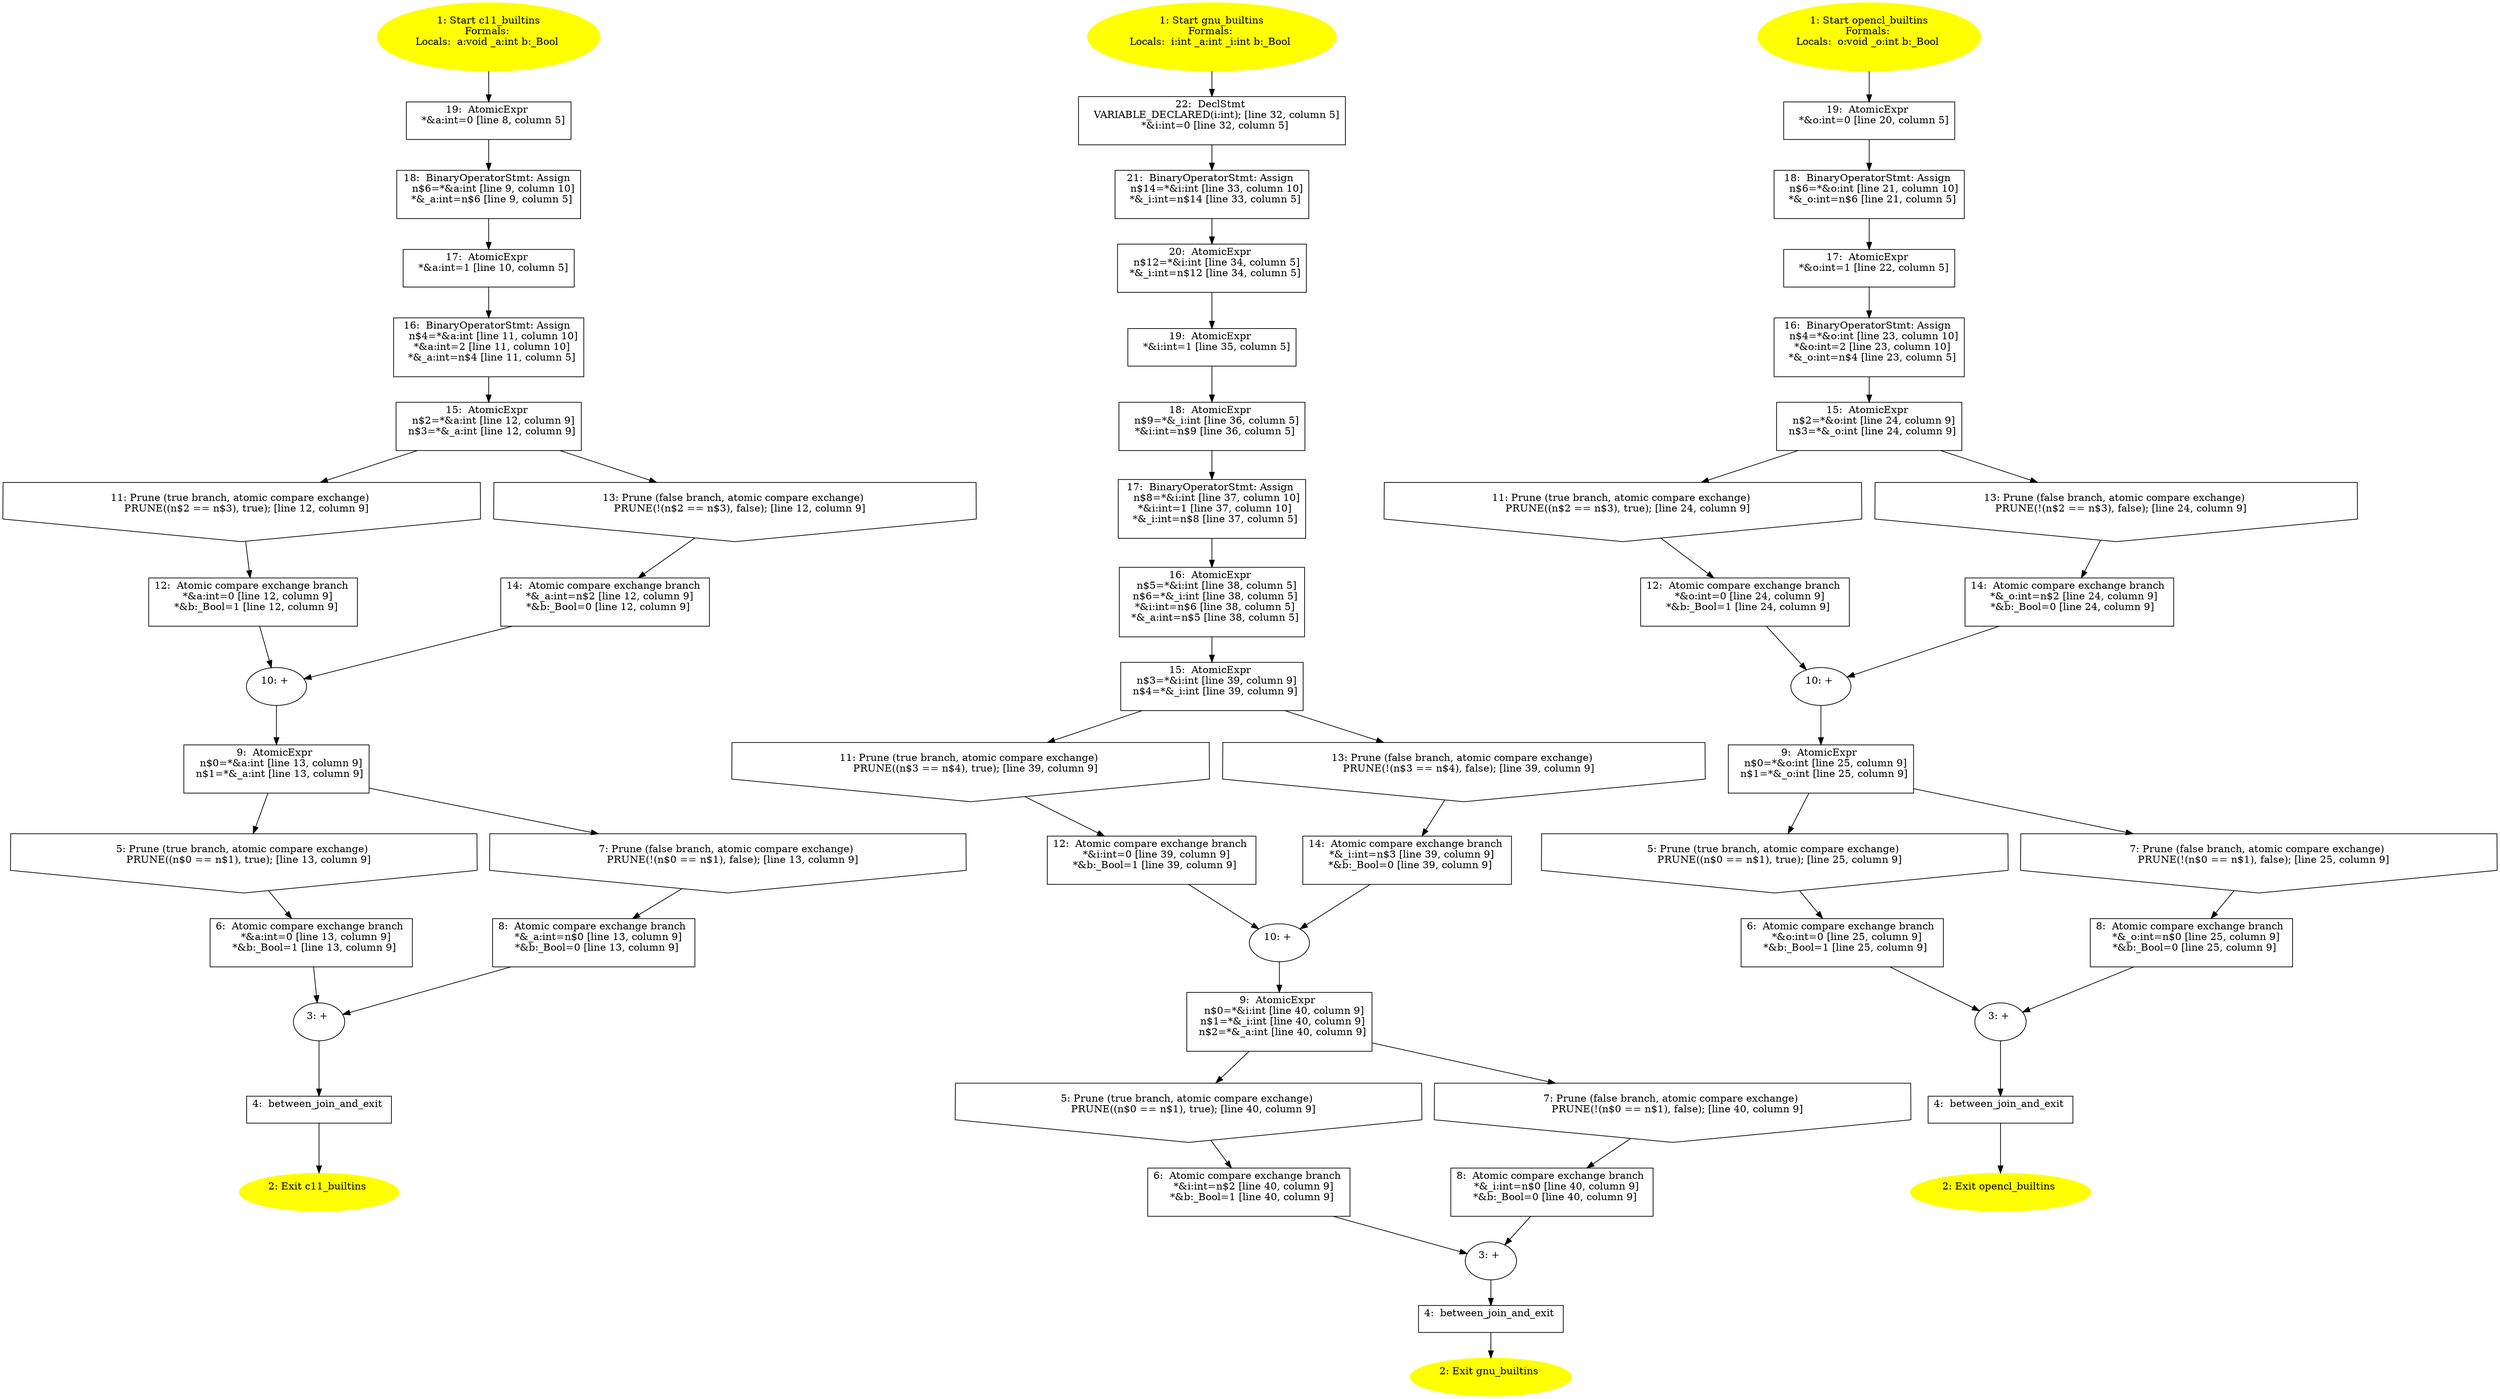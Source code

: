 /* @generated */
digraph cfg {
"c11_builtins.cde4bc28f3f67eacb05e50ced6138039_1" [label="1: Start c11_builtins\nFormals: \nLocals:  a:void _a:int b:_Bool \n  " color=yellow style=filled]
	

	 "c11_builtins.cde4bc28f3f67eacb05e50ced6138039_1" -> "c11_builtins.cde4bc28f3f67eacb05e50ced6138039_19" ;
"c11_builtins.cde4bc28f3f67eacb05e50ced6138039_2" [label="2: Exit c11_builtins \n  " color=yellow style=filled]
	

"c11_builtins.cde4bc28f3f67eacb05e50ced6138039_3" [label="3: + \n  " ]
	

	 "c11_builtins.cde4bc28f3f67eacb05e50ced6138039_3" -> "c11_builtins.cde4bc28f3f67eacb05e50ced6138039_4" ;
"c11_builtins.cde4bc28f3f67eacb05e50ced6138039_4" [label="4:  between_join_and_exit \n  " shape="box"]
	

	 "c11_builtins.cde4bc28f3f67eacb05e50ced6138039_4" -> "c11_builtins.cde4bc28f3f67eacb05e50ced6138039_2" ;
"c11_builtins.cde4bc28f3f67eacb05e50ced6138039_5" [label="5: Prune (true branch, atomic compare exchange) \n   PRUNE((n$0 == n$1), true); [line 13, column 9]\n " shape="invhouse"]
	

	 "c11_builtins.cde4bc28f3f67eacb05e50ced6138039_5" -> "c11_builtins.cde4bc28f3f67eacb05e50ced6138039_6" ;
"c11_builtins.cde4bc28f3f67eacb05e50ced6138039_6" [label="6:  Atomic compare exchange branch \n   *&a:int=0 [line 13, column 9]\n  *&b:_Bool=1 [line 13, column 9]\n " shape="box"]
	

	 "c11_builtins.cde4bc28f3f67eacb05e50ced6138039_6" -> "c11_builtins.cde4bc28f3f67eacb05e50ced6138039_3" ;
"c11_builtins.cde4bc28f3f67eacb05e50ced6138039_7" [label="7: Prune (false branch, atomic compare exchange) \n   PRUNE(!(n$0 == n$1), false); [line 13, column 9]\n " shape="invhouse"]
	

	 "c11_builtins.cde4bc28f3f67eacb05e50ced6138039_7" -> "c11_builtins.cde4bc28f3f67eacb05e50ced6138039_8" ;
"c11_builtins.cde4bc28f3f67eacb05e50ced6138039_8" [label="8:  Atomic compare exchange branch \n   *&_a:int=n$0 [line 13, column 9]\n  *&b:_Bool=0 [line 13, column 9]\n " shape="box"]
	

	 "c11_builtins.cde4bc28f3f67eacb05e50ced6138039_8" -> "c11_builtins.cde4bc28f3f67eacb05e50ced6138039_3" ;
"c11_builtins.cde4bc28f3f67eacb05e50ced6138039_9" [label="9:  AtomicExpr \n   n$0=*&a:int [line 13, column 9]\n  n$1=*&_a:int [line 13, column 9]\n " shape="box"]
	

	 "c11_builtins.cde4bc28f3f67eacb05e50ced6138039_9" -> "c11_builtins.cde4bc28f3f67eacb05e50ced6138039_5" ;
	 "c11_builtins.cde4bc28f3f67eacb05e50ced6138039_9" -> "c11_builtins.cde4bc28f3f67eacb05e50ced6138039_7" ;
"c11_builtins.cde4bc28f3f67eacb05e50ced6138039_10" [label="10: + \n  " ]
	

	 "c11_builtins.cde4bc28f3f67eacb05e50ced6138039_10" -> "c11_builtins.cde4bc28f3f67eacb05e50ced6138039_9" ;
"c11_builtins.cde4bc28f3f67eacb05e50ced6138039_11" [label="11: Prune (true branch, atomic compare exchange) \n   PRUNE((n$2 == n$3), true); [line 12, column 9]\n " shape="invhouse"]
	

	 "c11_builtins.cde4bc28f3f67eacb05e50ced6138039_11" -> "c11_builtins.cde4bc28f3f67eacb05e50ced6138039_12" ;
"c11_builtins.cde4bc28f3f67eacb05e50ced6138039_12" [label="12:  Atomic compare exchange branch \n   *&a:int=0 [line 12, column 9]\n  *&b:_Bool=1 [line 12, column 9]\n " shape="box"]
	

	 "c11_builtins.cde4bc28f3f67eacb05e50ced6138039_12" -> "c11_builtins.cde4bc28f3f67eacb05e50ced6138039_10" ;
"c11_builtins.cde4bc28f3f67eacb05e50ced6138039_13" [label="13: Prune (false branch, atomic compare exchange) \n   PRUNE(!(n$2 == n$3), false); [line 12, column 9]\n " shape="invhouse"]
	

	 "c11_builtins.cde4bc28f3f67eacb05e50ced6138039_13" -> "c11_builtins.cde4bc28f3f67eacb05e50ced6138039_14" ;
"c11_builtins.cde4bc28f3f67eacb05e50ced6138039_14" [label="14:  Atomic compare exchange branch \n   *&_a:int=n$2 [line 12, column 9]\n  *&b:_Bool=0 [line 12, column 9]\n " shape="box"]
	

	 "c11_builtins.cde4bc28f3f67eacb05e50ced6138039_14" -> "c11_builtins.cde4bc28f3f67eacb05e50ced6138039_10" ;
"c11_builtins.cde4bc28f3f67eacb05e50ced6138039_15" [label="15:  AtomicExpr \n   n$2=*&a:int [line 12, column 9]\n  n$3=*&_a:int [line 12, column 9]\n " shape="box"]
	

	 "c11_builtins.cde4bc28f3f67eacb05e50ced6138039_15" -> "c11_builtins.cde4bc28f3f67eacb05e50ced6138039_11" ;
	 "c11_builtins.cde4bc28f3f67eacb05e50ced6138039_15" -> "c11_builtins.cde4bc28f3f67eacb05e50ced6138039_13" ;
"c11_builtins.cde4bc28f3f67eacb05e50ced6138039_16" [label="16:  BinaryOperatorStmt: Assign \n   n$4=*&a:int [line 11, column 10]\n  *&a:int=2 [line 11, column 10]\n  *&_a:int=n$4 [line 11, column 5]\n " shape="box"]
	

	 "c11_builtins.cde4bc28f3f67eacb05e50ced6138039_16" -> "c11_builtins.cde4bc28f3f67eacb05e50ced6138039_15" ;
"c11_builtins.cde4bc28f3f67eacb05e50ced6138039_17" [label="17:  AtomicExpr \n   *&a:int=1 [line 10, column 5]\n " shape="box"]
	

	 "c11_builtins.cde4bc28f3f67eacb05e50ced6138039_17" -> "c11_builtins.cde4bc28f3f67eacb05e50ced6138039_16" ;
"c11_builtins.cde4bc28f3f67eacb05e50ced6138039_18" [label="18:  BinaryOperatorStmt: Assign \n   n$6=*&a:int [line 9, column 10]\n  *&_a:int=n$6 [line 9, column 5]\n " shape="box"]
	

	 "c11_builtins.cde4bc28f3f67eacb05e50ced6138039_18" -> "c11_builtins.cde4bc28f3f67eacb05e50ced6138039_17" ;
"c11_builtins.cde4bc28f3f67eacb05e50ced6138039_19" [label="19:  AtomicExpr \n   *&a:int=0 [line 8, column 5]\n " shape="box"]
	

	 "c11_builtins.cde4bc28f3f67eacb05e50ced6138039_19" -> "c11_builtins.cde4bc28f3f67eacb05e50ced6138039_18" ;
"gnu_builtins.c169a1fafd45300f7ea517157b55c968_1" [label="1: Start gnu_builtins\nFormals: \nLocals:  i:int _a:int _i:int b:_Bool \n  " color=yellow style=filled]
	

	 "gnu_builtins.c169a1fafd45300f7ea517157b55c968_1" -> "gnu_builtins.c169a1fafd45300f7ea517157b55c968_22" ;
"gnu_builtins.c169a1fafd45300f7ea517157b55c968_2" [label="2: Exit gnu_builtins \n  " color=yellow style=filled]
	

"gnu_builtins.c169a1fafd45300f7ea517157b55c968_3" [label="3: + \n  " ]
	

	 "gnu_builtins.c169a1fafd45300f7ea517157b55c968_3" -> "gnu_builtins.c169a1fafd45300f7ea517157b55c968_4" ;
"gnu_builtins.c169a1fafd45300f7ea517157b55c968_4" [label="4:  between_join_and_exit \n  " shape="box"]
	

	 "gnu_builtins.c169a1fafd45300f7ea517157b55c968_4" -> "gnu_builtins.c169a1fafd45300f7ea517157b55c968_2" ;
"gnu_builtins.c169a1fafd45300f7ea517157b55c968_5" [label="5: Prune (true branch, atomic compare exchange) \n   PRUNE((n$0 == n$1), true); [line 40, column 9]\n " shape="invhouse"]
	

	 "gnu_builtins.c169a1fafd45300f7ea517157b55c968_5" -> "gnu_builtins.c169a1fafd45300f7ea517157b55c968_6" ;
"gnu_builtins.c169a1fafd45300f7ea517157b55c968_6" [label="6:  Atomic compare exchange branch \n   *&i:int=n$2 [line 40, column 9]\n  *&b:_Bool=1 [line 40, column 9]\n " shape="box"]
	

	 "gnu_builtins.c169a1fafd45300f7ea517157b55c968_6" -> "gnu_builtins.c169a1fafd45300f7ea517157b55c968_3" ;
"gnu_builtins.c169a1fafd45300f7ea517157b55c968_7" [label="7: Prune (false branch, atomic compare exchange) \n   PRUNE(!(n$0 == n$1), false); [line 40, column 9]\n " shape="invhouse"]
	

	 "gnu_builtins.c169a1fafd45300f7ea517157b55c968_7" -> "gnu_builtins.c169a1fafd45300f7ea517157b55c968_8" ;
"gnu_builtins.c169a1fafd45300f7ea517157b55c968_8" [label="8:  Atomic compare exchange branch \n   *&_i:int=n$0 [line 40, column 9]\n  *&b:_Bool=0 [line 40, column 9]\n " shape="box"]
	

	 "gnu_builtins.c169a1fafd45300f7ea517157b55c968_8" -> "gnu_builtins.c169a1fafd45300f7ea517157b55c968_3" ;
"gnu_builtins.c169a1fafd45300f7ea517157b55c968_9" [label="9:  AtomicExpr \n   n$0=*&i:int [line 40, column 9]\n  n$1=*&_i:int [line 40, column 9]\n  n$2=*&_a:int [line 40, column 9]\n " shape="box"]
	

	 "gnu_builtins.c169a1fafd45300f7ea517157b55c968_9" -> "gnu_builtins.c169a1fafd45300f7ea517157b55c968_5" ;
	 "gnu_builtins.c169a1fafd45300f7ea517157b55c968_9" -> "gnu_builtins.c169a1fafd45300f7ea517157b55c968_7" ;
"gnu_builtins.c169a1fafd45300f7ea517157b55c968_10" [label="10: + \n  " ]
	

	 "gnu_builtins.c169a1fafd45300f7ea517157b55c968_10" -> "gnu_builtins.c169a1fafd45300f7ea517157b55c968_9" ;
"gnu_builtins.c169a1fafd45300f7ea517157b55c968_11" [label="11: Prune (true branch, atomic compare exchange) \n   PRUNE((n$3 == n$4), true); [line 39, column 9]\n " shape="invhouse"]
	

	 "gnu_builtins.c169a1fafd45300f7ea517157b55c968_11" -> "gnu_builtins.c169a1fafd45300f7ea517157b55c968_12" ;
"gnu_builtins.c169a1fafd45300f7ea517157b55c968_12" [label="12:  Atomic compare exchange branch \n   *&i:int=0 [line 39, column 9]\n  *&b:_Bool=1 [line 39, column 9]\n " shape="box"]
	

	 "gnu_builtins.c169a1fafd45300f7ea517157b55c968_12" -> "gnu_builtins.c169a1fafd45300f7ea517157b55c968_10" ;
"gnu_builtins.c169a1fafd45300f7ea517157b55c968_13" [label="13: Prune (false branch, atomic compare exchange) \n   PRUNE(!(n$3 == n$4), false); [line 39, column 9]\n " shape="invhouse"]
	

	 "gnu_builtins.c169a1fafd45300f7ea517157b55c968_13" -> "gnu_builtins.c169a1fafd45300f7ea517157b55c968_14" ;
"gnu_builtins.c169a1fafd45300f7ea517157b55c968_14" [label="14:  Atomic compare exchange branch \n   *&_i:int=n$3 [line 39, column 9]\n  *&b:_Bool=0 [line 39, column 9]\n " shape="box"]
	

	 "gnu_builtins.c169a1fafd45300f7ea517157b55c968_14" -> "gnu_builtins.c169a1fafd45300f7ea517157b55c968_10" ;
"gnu_builtins.c169a1fafd45300f7ea517157b55c968_15" [label="15:  AtomicExpr \n   n$3=*&i:int [line 39, column 9]\n  n$4=*&_i:int [line 39, column 9]\n " shape="box"]
	

	 "gnu_builtins.c169a1fafd45300f7ea517157b55c968_15" -> "gnu_builtins.c169a1fafd45300f7ea517157b55c968_11" ;
	 "gnu_builtins.c169a1fafd45300f7ea517157b55c968_15" -> "gnu_builtins.c169a1fafd45300f7ea517157b55c968_13" ;
"gnu_builtins.c169a1fafd45300f7ea517157b55c968_16" [label="16:  AtomicExpr \n   n$5=*&i:int [line 38, column 5]\n  n$6=*&_i:int [line 38, column 5]\n  *&i:int=n$6 [line 38, column 5]\n  *&_a:int=n$5 [line 38, column 5]\n " shape="box"]
	

	 "gnu_builtins.c169a1fafd45300f7ea517157b55c968_16" -> "gnu_builtins.c169a1fafd45300f7ea517157b55c968_15" ;
"gnu_builtins.c169a1fafd45300f7ea517157b55c968_17" [label="17:  BinaryOperatorStmt: Assign \n   n$8=*&i:int [line 37, column 10]\n  *&i:int=1 [line 37, column 10]\n  *&_i:int=n$8 [line 37, column 5]\n " shape="box"]
	

	 "gnu_builtins.c169a1fafd45300f7ea517157b55c968_17" -> "gnu_builtins.c169a1fafd45300f7ea517157b55c968_16" ;
"gnu_builtins.c169a1fafd45300f7ea517157b55c968_18" [label="18:  AtomicExpr \n   n$9=*&_i:int [line 36, column 5]\n  *&i:int=n$9 [line 36, column 5]\n " shape="box"]
	

	 "gnu_builtins.c169a1fafd45300f7ea517157b55c968_18" -> "gnu_builtins.c169a1fafd45300f7ea517157b55c968_17" ;
"gnu_builtins.c169a1fafd45300f7ea517157b55c968_19" [label="19:  AtomicExpr \n   *&i:int=1 [line 35, column 5]\n " shape="box"]
	

	 "gnu_builtins.c169a1fafd45300f7ea517157b55c968_19" -> "gnu_builtins.c169a1fafd45300f7ea517157b55c968_18" ;
"gnu_builtins.c169a1fafd45300f7ea517157b55c968_20" [label="20:  AtomicExpr \n   n$12=*&i:int [line 34, column 5]\n  *&_i:int=n$12 [line 34, column 5]\n " shape="box"]
	

	 "gnu_builtins.c169a1fafd45300f7ea517157b55c968_20" -> "gnu_builtins.c169a1fafd45300f7ea517157b55c968_19" ;
"gnu_builtins.c169a1fafd45300f7ea517157b55c968_21" [label="21:  BinaryOperatorStmt: Assign \n   n$14=*&i:int [line 33, column 10]\n  *&_i:int=n$14 [line 33, column 5]\n " shape="box"]
	

	 "gnu_builtins.c169a1fafd45300f7ea517157b55c968_21" -> "gnu_builtins.c169a1fafd45300f7ea517157b55c968_20" ;
"gnu_builtins.c169a1fafd45300f7ea517157b55c968_22" [label="22:  DeclStmt \n   VARIABLE_DECLARED(i:int); [line 32, column 5]\n  *&i:int=0 [line 32, column 5]\n " shape="box"]
	

	 "gnu_builtins.c169a1fafd45300f7ea517157b55c968_22" -> "gnu_builtins.c169a1fafd45300f7ea517157b55c968_21" ;
"opencl_builtins.9b1efc71247f6a0d7d54fa1b2b0da1ed_1" [label="1: Start opencl_builtins\nFormals: \nLocals:  o:void _o:int b:_Bool \n  " color=yellow style=filled]
	

	 "opencl_builtins.9b1efc71247f6a0d7d54fa1b2b0da1ed_1" -> "opencl_builtins.9b1efc71247f6a0d7d54fa1b2b0da1ed_19" ;
"opencl_builtins.9b1efc71247f6a0d7d54fa1b2b0da1ed_2" [label="2: Exit opencl_builtins \n  " color=yellow style=filled]
	

"opencl_builtins.9b1efc71247f6a0d7d54fa1b2b0da1ed_3" [label="3: + \n  " ]
	

	 "opencl_builtins.9b1efc71247f6a0d7d54fa1b2b0da1ed_3" -> "opencl_builtins.9b1efc71247f6a0d7d54fa1b2b0da1ed_4" ;
"opencl_builtins.9b1efc71247f6a0d7d54fa1b2b0da1ed_4" [label="4:  between_join_and_exit \n  " shape="box"]
	

	 "opencl_builtins.9b1efc71247f6a0d7d54fa1b2b0da1ed_4" -> "opencl_builtins.9b1efc71247f6a0d7d54fa1b2b0da1ed_2" ;
"opencl_builtins.9b1efc71247f6a0d7d54fa1b2b0da1ed_5" [label="5: Prune (true branch, atomic compare exchange) \n   PRUNE((n$0 == n$1), true); [line 25, column 9]\n " shape="invhouse"]
	

	 "opencl_builtins.9b1efc71247f6a0d7d54fa1b2b0da1ed_5" -> "opencl_builtins.9b1efc71247f6a0d7d54fa1b2b0da1ed_6" ;
"opencl_builtins.9b1efc71247f6a0d7d54fa1b2b0da1ed_6" [label="6:  Atomic compare exchange branch \n   *&o:int=0 [line 25, column 9]\n  *&b:_Bool=1 [line 25, column 9]\n " shape="box"]
	

	 "opencl_builtins.9b1efc71247f6a0d7d54fa1b2b0da1ed_6" -> "opencl_builtins.9b1efc71247f6a0d7d54fa1b2b0da1ed_3" ;
"opencl_builtins.9b1efc71247f6a0d7d54fa1b2b0da1ed_7" [label="7: Prune (false branch, atomic compare exchange) \n   PRUNE(!(n$0 == n$1), false); [line 25, column 9]\n " shape="invhouse"]
	

	 "opencl_builtins.9b1efc71247f6a0d7d54fa1b2b0da1ed_7" -> "opencl_builtins.9b1efc71247f6a0d7d54fa1b2b0da1ed_8" ;
"opencl_builtins.9b1efc71247f6a0d7d54fa1b2b0da1ed_8" [label="8:  Atomic compare exchange branch \n   *&_o:int=n$0 [line 25, column 9]\n  *&b:_Bool=0 [line 25, column 9]\n " shape="box"]
	

	 "opencl_builtins.9b1efc71247f6a0d7d54fa1b2b0da1ed_8" -> "opencl_builtins.9b1efc71247f6a0d7d54fa1b2b0da1ed_3" ;
"opencl_builtins.9b1efc71247f6a0d7d54fa1b2b0da1ed_9" [label="9:  AtomicExpr \n   n$0=*&o:int [line 25, column 9]\n  n$1=*&_o:int [line 25, column 9]\n " shape="box"]
	

	 "opencl_builtins.9b1efc71247f6a0d7d54fa1b2b0da1ed_9" -> "opencl_builtins.9b1efc71247f6a0d7d54fa1b2b0da1ed_5" ;
	 "opencl_builtins.9b1efc71247f6a0d7d54fa1b2b0da1ed_9" -> "opencl_builtins.9b1efc71247f6a0d7d54fa1b2b0da1ed_7" ;
"opencl_builtins.9b1efc71247f6a0d7d54fa1b2b0da1ed_10" [label="10: + \n  " ]
	

	 "opencl_builtins.9b1efc71247f6a0d7d54fa1b2b0da1ed_10" -> "opencl_builtins.9b1efc71247f6a0d7d54fa1b2b0da1ed_9" ;
"opencl_builtins.9b1efc71247f6a0d7d54fa1b2b0da1ed_11" [label="11: Prune (true branch, atomic compare exchange) \n   PRUNE((n$2 == n$3), true); [line 24, column 9]\n " shape="invhouse"]
	

	 "opencl_builtins.9b1efc71247f6a0d7d54fa1b2b0da1ed_11" -> "opencl_builtins.9b1efc71247f6a0d7d54fa1b2b0da1ed_12" ;
"opencl_builtins.9b1efc71247f6a0d7d54fa1b2b0da1ed_12" [label="12:  Atomic compare exchange branch \n   *&o:int=0 [line 24, column 9]\n  *&b:_Bool=1 [line 24, column 9]\n " shape="box"]
	

	 "opencl_builtins.9b1efc71247f6a0d7d54fa1b2b0da1ed_12" -> "opencl_builtins.9b1efc71247f6a0d7d54fa1b2b0da1ed_10" ;
"opencl_builtins.9b1efc71247f6a0d7d54fa1b2b0da1ed_13" [label="13: Prune (false branch, atomic compare exchange) \n   PRUNE(!(n$2 == n$3), false); [line 24, column 9]\n " shape="invhouse"]
	

	 "opencl_builtins.9b1efc71247f6a0d7d54fa1b2b0da1ed_13" -> "opencl_builtins.9b1efc71247f6a0d7d54fa1b2b0da1ed_14" ;
"opencl_builtins.9b1efc71247f6a0d7d54fa1b2b0da1ed_14" [label="14:  Atomic compare exchange branch \n   *&_o:int=n$2 [line 24, column 9]\n  *&b:_Bool=0 [line 24, column 9]\n " shape="box"]
	

	 "opencl_builtins.9b1efc71247f6a0d7d54fa1b2b0da1ed_14" -> "opencl_builtins.9b1efc71247f6a0d7d54fa1b2b0da1ed_10" ;
"opencl_builtins.9b1efc71247f6a0d7d54fa1b2b0da1ed_15" [label="15:  AtomicExpr \n   n$2=*&o:int [line 24, column 9]\n  n$3=*&_o:int [line 24, column 9]\n " shape="box"]
	

	 "opencl_builtins.9b1efc71247f6a0d7d54fa1b2b0da1ed_15" -> "opencl_builtins.9b1efc71247f6a0d7d54fa1b2b0da1ed_11" ;
	 "opencl_builtins.9b1efc71247f6a0d7d54fa1b2b0da1ed_15" -> "opencl_builtins.9b1efc71247f6a0d7d54fa1b2b0da1ed_13" ;
"opencl_builtins.9b1efc71247f6a0d7d54fa1b2b0da1ed_16" [label="16:  BinaryOperatorStmt: Assign \n   n$4=*&o:int [line 23, column 10]\n  *&o:int=2 [line 23, column 10]\n  *&_o:int=n$4 [line 23, column 5]\n " shape="box"]
	

	 "opencl_builtins.9b1efc71247f6a0d7d54fa1b2b0da1ed_16" -> "opencl_builtins.9b1efc71247f6a0d7d54fa1b2b0da1ed_15" ;
"opencl_builtins.9b1efc71247f6a0d7d54fa1b2b0da1ed_17" [label="17:  AtomicExpr \n   *&o:int=1 [line 22, column 5]\n " shape="box"]
	

	 "opencl_builtins.9b1efc71247f6a0d7d54fa1b2b0da1ed_17" -> "opencl_builtins.9b1efc71247f6a0d7d54fa1b2b0da1ed_16" ;
"opencl_builtins.9b1efc71247f6a0d7d54fa1b2b0da1ed_18" [label="18:  BinaryOperatorStmt: Assign \n   n$6=*&o:int [line 21, column 10]\n  *&_o:int=n$6 [line 21, column 5]\n " shape="box"]
	

	 "opencl_builtins.9b1efc71247f6a0d7d54fa1b2b0da1ed_18" -> "opencl_builtins.9b1efc71247f6a0d7d54fa1b2b0da1ed_17" ;
"opencl_builtins.9b1efc71247f6a0d7d54fa1b2b0da1ed_19" [label="19:  AtomicExpr \n   *&o:int=0 [line 20, column 5]\n " shape="box"]
	

	 "opencl_builtins.9b1efc71247f6a0d7d54fa1b2b0da1ed_19" -> "opencl_builtins.9b1efc71247f6a0d7d54fa1b2b0da1ed_18" ;
}
